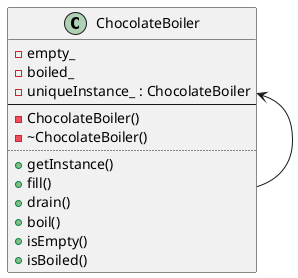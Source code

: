 @startuml singleton

class ChocolateBoiler{
    -empty_
    -boiled_
    -uniqueInstance_ : ChocolateBoiler
    --
    -ChocolateBoiler()
    -~ChocolateBoiler()
    ..
    +getInstance()
    +fill()
    +drain()
    +boil()
    +isEmpty()
    +isBoiled()
}

ChocolateBoiler <-- ChocolateBoiler


@enduml
